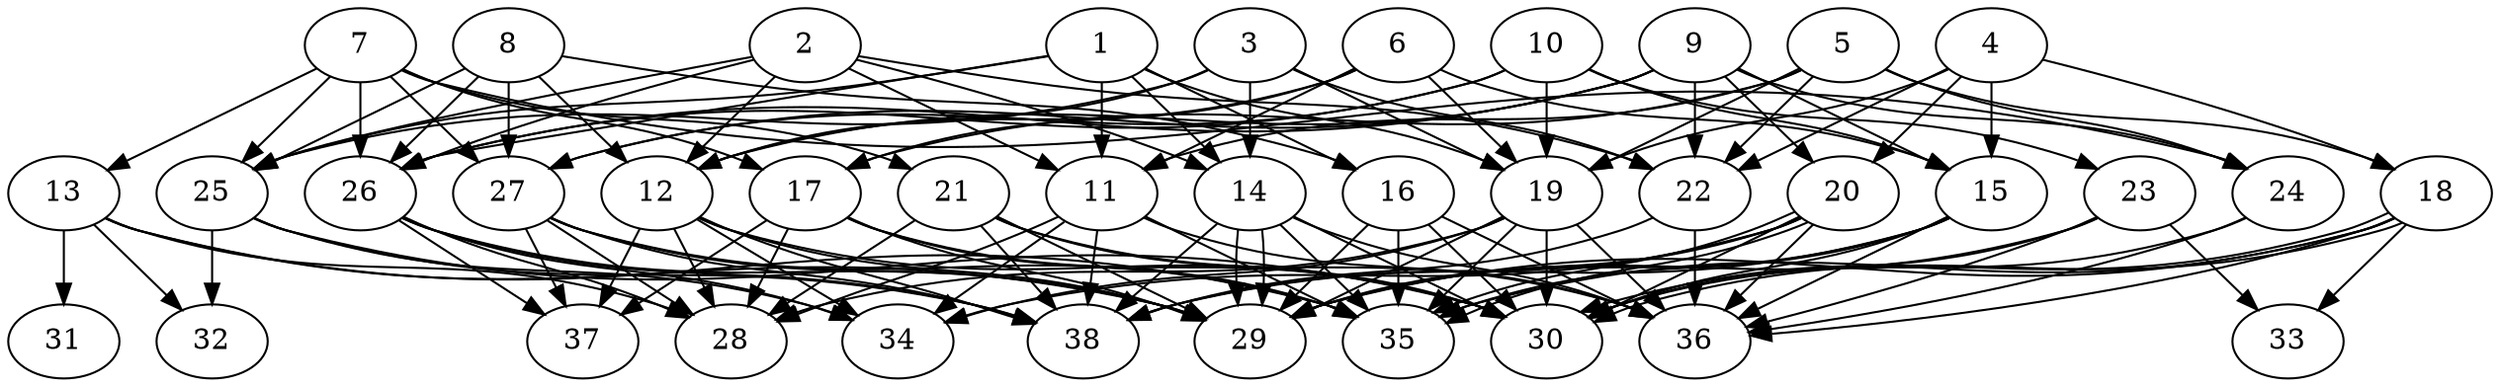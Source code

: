 // DAG (tier=3-complex, mode=compute, n=38, ccr=0.474, fat=0.806, density=0.786, regular=0.268, jump=0.282, mindata=1048576, maxdata=16777216)
// DAG automatically generated by daggen at Sun Aug 24 16:33:34 2025
// /home/ermia/Project/Environments/daggen/bin/daggen --dot --ccr 0.474 --fat 0.806 --regular 0.268 --density 0.786 --jump 0.282 --mindata 1048576 --maxdata 16777216 -n 38 
digraph G {
  1 [size="2826124201975393280", alpha="0.18", expect_size="1413062100987696640"]
  1 -> 11 [size ="2048786507497472"]
  1 -> 14 [size ="2048786507497472"]
  1 -> 16 [size ="2048786507497472"]
  1 -> 19 [size ="2048786507497472"]
  1 -> 25 [size ="2048786507497472"]
  1 -> 26 [size ="2048786507497472"]
  2 [size="1000729777453104365568", alpha="0.19", expect_size="500364888726552182784"]
  2 -> 11 [size ="800389167316992"]
  2 -> 12 [size ="800389167316992"]
  2 -> 14 [size ="800389167316992"]
  2 -> 22 [size ="800389167316992"]
  2 -> 25 [size ="800389167316992"]
  2 -> 26 [size ="800389167316992"]
  3 [size="1499572436476780032", alpha="0.02", expect_size="749786218238390016"]
  3 -> 12 [size ="1976287266603008"]
  3 -> 14 [size ="1976287266603008"]
  3 -> 19 [size ="1976287266603008"]
  3 -> 22 [size ="1976287266603008"]
  3 -> 25 [size ="1976287266603008"]
  4 [size="24467122354240072", alpha="0.07", expect_size="12233561177120036"]
  4 -> 15 [size ="23032173166592"]
  4 -> 18 [size ="23032173166592"]
  4 -> 19 [size ="23032173166592"]
  4 -> 20 [size ="23032173166592"]
  4 -> 22 [size ="23032173166592"]
  5 [size="9191218786320094", alpha="0.05", expect_size="4595609393160047"]
  5 -> 11 [size ="20179643793408"]
  5 -> 17 [size ="20179643793408"]
  5 -> 18 [size ="20179643793408"]
  5 -> 19 [size ="20179643793408"]
  5 -> 22 [size ="20179643793408"]
  5 -> 24 [size ="20179643793408"]
  6 [size="9286900172057682", alpha="0.12", expect_size="4643450086028841"]
  6 -> 11 [size ="385383422492672"]
  6 -> 12 [size ="385383422492672"]
  6 -> 15 [size ="385383422492672"]
  6 -> 17 [size ="385383422492672"]
  6 -> 19 [size ="385383422492672"]
  7 [size="26172230225759888", alpha="0.07", expect_size="13086115112879944"]
  7 -> 13 [size ="974826713907200"]
  7 -> 17 [size ="974826713907200"]
  7 -> 21 [size ="974826713907200"]
  7 -> 24 [size ="974826713907200"]
  7 -> 25 [size ="974826713907200"]
  7 -> 26 [size ="974826713907200"]
  7 -> 27 [size ="974826713907200"]
  8 [size="1711389401943275008", alpha="0.10", expect_size="855694700971637504"]
  8 -> 12 [size ="794826949787648"]
  8 -> 16 [size ="794826949787648"]
  8 -> 25 [size ="794826949787648"]
  8 -> 26 [size ="794826949787648"]
  8 -> 27 [size ="794826949787648"]
  9 [size="1828970153391694", alpha="0.13", expect_size="914485076695847"]
  9 -> 12 [size ="29680245669888"]
  9 -> 15 [size ="29680245669888"]
  9 -> 20 [size ="29680245669888"]
  9 -> 22 [size ="29680245669888"]
  9 -> 24 [size ="29680245669888"]
  9 -> 26 [size ="29680245669888"]
  9 -> 27 [size ="29680245669888"]
  10 [size="46605468870275936", alpha="0.19", expect_size="23302734435137968"]
  10 -> 15 [size ="18324779958272"]
  10 -> 19 [size ="18324779958272"]
  10 -> 23 [size ="18324779958272"]
  10 -> 26 [size ="18324779958272"]
  10 -> 27 [size ="18324779958272"]
  11 [size="19266764836456890368", alpha="0.03", expect_size="9633382418228445184"]
  11 -> 28 [size ="57494881697792"]
  11 -> 34 [size ="57494881697792"]
  11 -> 35 [size ="57494881697792"]
  11 -> 36 [size ="57494881697792"]
  11 -> 38 [size ="57494881697792"]
  12 [size="3889417817944335872", alpha="0.18", expect_size="1944708908972167936"]
  12 -> 28 [size ="1727162386219008"]
  12 -> 29 [size ="1727162386219008"]
  12 -> 30 [size ="1727162386219008"]
  12 -> 34 [size ="1727162386219008"]
  12 -> 37 [size ="1727162386219008"]
  12 -> 38 [size ="1727162386219008"]
  13 [size="28371166519107660", alpha="0.03", expect_size="14185583259553830"]
  13 -> 28 [size ="1340032489095168"]
  13 -> 29 [size ="1340032489095168"]
  13 -> 31 [size ="1340032489095168"]
  13 -> 32 [size ="1340032489095168"]
  13 -> 35 [size ="1340032489095168"]
  14 [size="38719473281207616", alpha="0.03", expect_size="19359736640603808"]
  14 -> 29 [size ="687351667884032"]
  14 -> 29 [size ="687351667884032"]
  14 -> 30 [size ="687351667884032"]
  14 -> 35 [size ="687351667884032"]
  14 -> 36 [size ="687351667884032"]
  14 -> 38 [size ="687351667884032"]
  15 [size="73463191878762496000", alpha="0.15", expect_size="36731595939381248000"]
  15 -> 29 [size ="140325473484800"]
  15 -> 30 [size ="140325473484800"]
  15 -> 35 [size ="140325473484800"]
  15 -> 36 [size ="140325473484800"]
  15 -> 38 [size ="140325473484800"]
  16 [size="1264753098449363456", alpha="0.13", expect_size="632376549224681728"]
  16 -> 29 [size ="868307129335808"]
  16 -> 30 [size ="868307129335808"]
  16 -> 35 [size ="868307129335808"]
  16 -> 36 [size ="868307129335808"]
  17 [size="18475277444536568", alpha="0.08", expect_size="9237638722268284"]
  17 -> 28 [size ="381753101385728"]
  17 -> 29 [size ="381753101385728"]
  17 -> 30 [size ="381753101385728"]
  17 -> 35 [size ="381753101385728"]
  17 -> 37 [size ="381753101385728"]
  18 [size="1649697780012842745856", alpha="0.16", expect_size="824848890006421372928"]
  18 -> 29 [size ="1116930748448768"]
  18 -> 30 [size ="1116930748448768"]
  18 -> 30 [size ="1116930748448768"]
  18 -> 33 [size ="1116930748448768"]
  18 -> 35 [size ="1116930748448768"]
  18 -> 36 [size ="1116930748448768"]
  19 [size="12659612804821828", alpha="0.05", expect_size="6329806402410914"]
  19 -> 28 [size ="409516483018752"]
  19 -> 29 [size ="409516483018752"]
  19 -> 30 [size ="409516483018752"]
  19 -> 34 [size ="409516483018752"]
  19 -> 35 [size ="409516483018752"]
  19 -> 36 [size ="409516483018752"]
  20 [size="21750909650572673024", alpha="0.17", expect_size="10875454825286336512"]
  20 -> 29 [size ="62336383582208"]
  20 -> 30 [size ="62336383582208"]
  20 -> 34 [size ="62336383582208"]
  20 -> 35 [size ="62336383582208"]
  20 -> 35 [size ="62336383582208"]
  20 -> 36 [size ="62336383582208"]
  20 -> 38 [size ="62336383582208"]
  21 [size="1305249648793395712", alpha="0.04", expect_size="652624824396697856"]
  21 -> 28 [size ="1063760395501568"]
  21 -> 29 [size ="1063760395501568"]
  21 -> 30 [size ="1063760395501568"]
  21 -> 36 [size ="1063760395501568"]
  21 -> 38 [size ="1063760395501568"]
  22 [size="63644308980132478976", alpha="0.08", expect_size="31822154490066239488"]
  22 -> 36 [size ="127525304926208"]
  22 -> 38 [size ="127525304926208"]
  23 [size="1317593934972147728384", alpha="0.05", expect_size="658796967486073864192"]
  23 -> 29 [size ="961489129177088"]
  23 -> 30 [size ="961489129177088"]
  23 -> 33 [size ="961489129177088"]
  23 -> 36 [size ="961489129177088"]
  24 [size="119044371398143246336", alpha="0.12", expect_size="59522185699071623168"]
  24 -> 30 [size ="193595785084928"]
  24 -> 36 [size ="193595785084928"]
  25 [size="44979458201467486208", alpha="0.17", expect_size="22489729100733743104"]
  25 -> 30 [size ="101181116383232"]
  25 -> 32 [size ="101181116383232"]
  25 -> 34 [size ="101181116383232"]
  25 -> 38 [size ="101181116383232"]
  26 [size="3137373898494403584", alpha="0.08", expect_size="1568686949247201792"]
  26 -> 28 [size ="2212118887661568"]
  26 -> 29 [size ="2212118887661568"]
  26 -> 34 [size ="2212118887661568"]
  26 -> 37 [size ="2212118887661568"]
  26 -> 38 [size ="2212118887661568"]
  27 [size="58223637307593448", alpha="0.18", expect_size="29111818653796724"]
  27 -> 28 [size ="1466729058271232"]
  27 -> 29 [size ="1466729058271232"]
  27 -> 35 [size ="1466729058271232"]
  27 -> 37 [size ="1466729058271232"]
  27 -> 38 [size ="1466729058271232"]
  28 [size="4686142473771692326912", alpha="0.13", expect_size="2343071236885846163456"]
  29 [size="145396680971279328", alpha="0.06", expect_size="72698340485639664"]
  30 [size="539889697189255360", alpha="0.02", expect_size="269944848594627680"]
  31 [size="3623878656000000000", alpha="0.06", expect_size="1811939328000000000"]
  32 [size="220641681447830176", alpha="0.09", expect_size="110320840723915088"]
  33 [size="1051313845545586560", alpha="0.07", expect_size="525656922772793280"]
  34 [size="194383056233490808832", alpha="0.02", expect_size="97191528116745404416"]
  35 [size="650837986072936316928", alpha="0.10", expect_size="325418993036468158464"]
  36 [size="5841925699238312", alpha="0.06", expect_size="2920962849619156"]
  37 [size="46981516972715912", alpha="0.01", expect_size="23490758486357956"]
  38 [size="145701504355703168", alpha="0.05", expect_size="72850752177851584"]
}